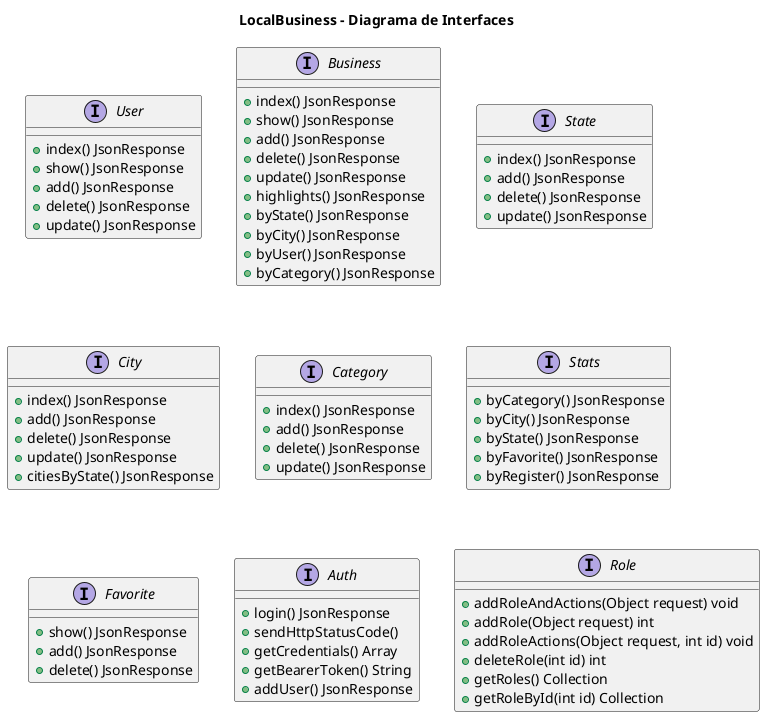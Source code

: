@startuml
title "LocalBusiness - Diagrama de Interfaces"

interface User{
    +  index() JsonResponse
    +  show() JsonResponse
    +  add() JsonResponse
    +  delete() JsonResponse
    +  update() JsonResponse
}

interface Business{
    +  index() JsonResponse
    +  show() JsonResponse
    +  add() JsonResponse
    +  delete() JsonResponse
    +  update() JsonResponse
    +  highlights() JsonResponse
    +  byState() JsonResponse
    +  byCity() JsonResponse
    +  byUser() JsonResponse
    +  byCategory() JsonResponse
}

interface State{
    + index() JsonResponse
    + add() JsonResponse
    + delete() JsonResponse
    + update() JsonResponse
}

interface City{
    + index() JsonResponse
    + add() JsonResponse
    + delete() JsonResponse
    + update() JsonResponse
    + citiesByState() JsonResponse
}

interface Category{
    + index() JsonResponse
    + add() JsonResponse
    + delete() JsonResponse
    + update() JsonResponse
}

interface Stats{
    + byCategory() JsonResponse
    + byCity() JsonResponse
    + byState() JsonResponse
    + byFavorite() JsonResponse
    + byRegister() JsonResponse
}

interface Favorite {
    + show() JsonResponse
    + add() JsonResponse
    + delete() JsonResponse
}

interface Auth{
    + login() JsonResponse
    + sendHttpStatusCode()
    + getCredentials() Array
    + getBearerToken() String
    + addUser() JsonResponse
}

interface Role{
    + addRoleAndActions(Object request) void
    + addRole(Object request) int
    + addRoleActions(Object request, int id) void
    + deleteRole(int id) int
    + getRoles() Collection
    + getRoleById(int id) Collection
}


@enduml